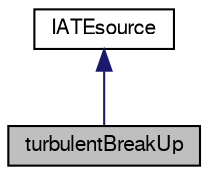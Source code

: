 digraph "turbulentBreakUp"
{
  bgcolor="transparent";
  edge [fontname="FreeSans",fontsize="10",labelfontname="FreeSans",labelfontsize="10"];
  node [fontname="FreeSans",fontsize="10",shape=record];
  Node0 [label="turbulentBreakUp",height=0.2,width=0.4,color="black", fillcolor="grey75", style="filled", fontcolor="black"];
  Node1 -> Node0 [dir="back",color="midnightblue",fontsize="10",style="solid",fontname="FreeSans"];
  Node1 [label="IATEsource",height=0.2,width=0.4,color="black",URL="$a32350.html",tooltip="IATE (Interfacial Area Transport Equation) bubble diameter model run-time selectable sources..."];
}
